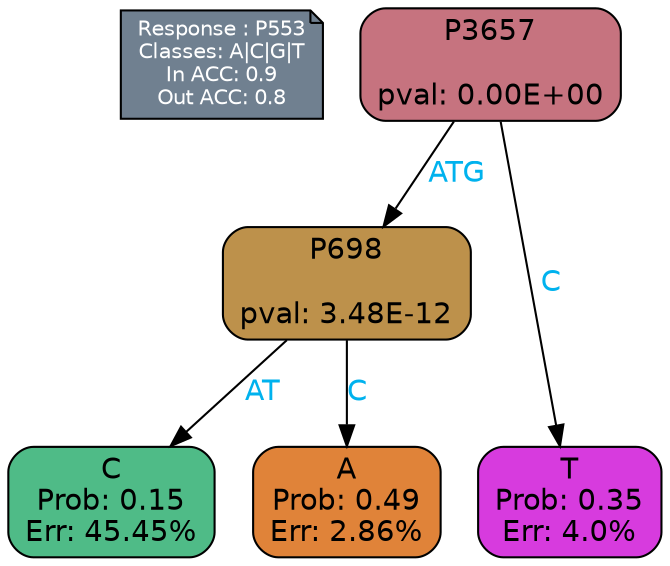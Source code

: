 digraph Tree {
node [shape=box, style="filled, rounded", color="black", fontname=helvetica] ;
graph [ranksep=equally, splines=polylines, bgcolor=transparent, dpi=600] ;
edge [fontname=helvetica] ;
LEGEND [label="Response : P553
Classes: A|C|G|T
In ACC: 0.9
Out ACC: 0.8
",shape=note,align=left,style=filled,fillcolor="slategray",fontcolor="white",fontsize=10];1 [label="P3657

pval: 0.00E+00", fillcolor="#c6737f"] ;
2 [label="P698

pval: 3.48E-12", fillcolor="#bd914b"] ;
3 [label="C
Prob: 0.15
Err: 45.45%", fillcolor="#4fbb87"] ;
4 [label="A
Prob: 0.49
Err: 2.86%", fillcolor="#e08339"] ;
5 [label="T
Prob: 0.35
Err: 4.0%", fillcolor="#d73bde"] ;
1 -> 2 [label="ATG",fontcolor=deepskyblue2] ;
1 -> 5 [label="C",fontcolor=deepskyblue2] ;
2 -> 3 [label="AT",fontcolor=deepskyblue2] ;
2 -> 4 [label="C",fontcolor=deepskyblue2] ;
{rank = same; 3;4;5;}{rank = same; LEGEND;1;}}